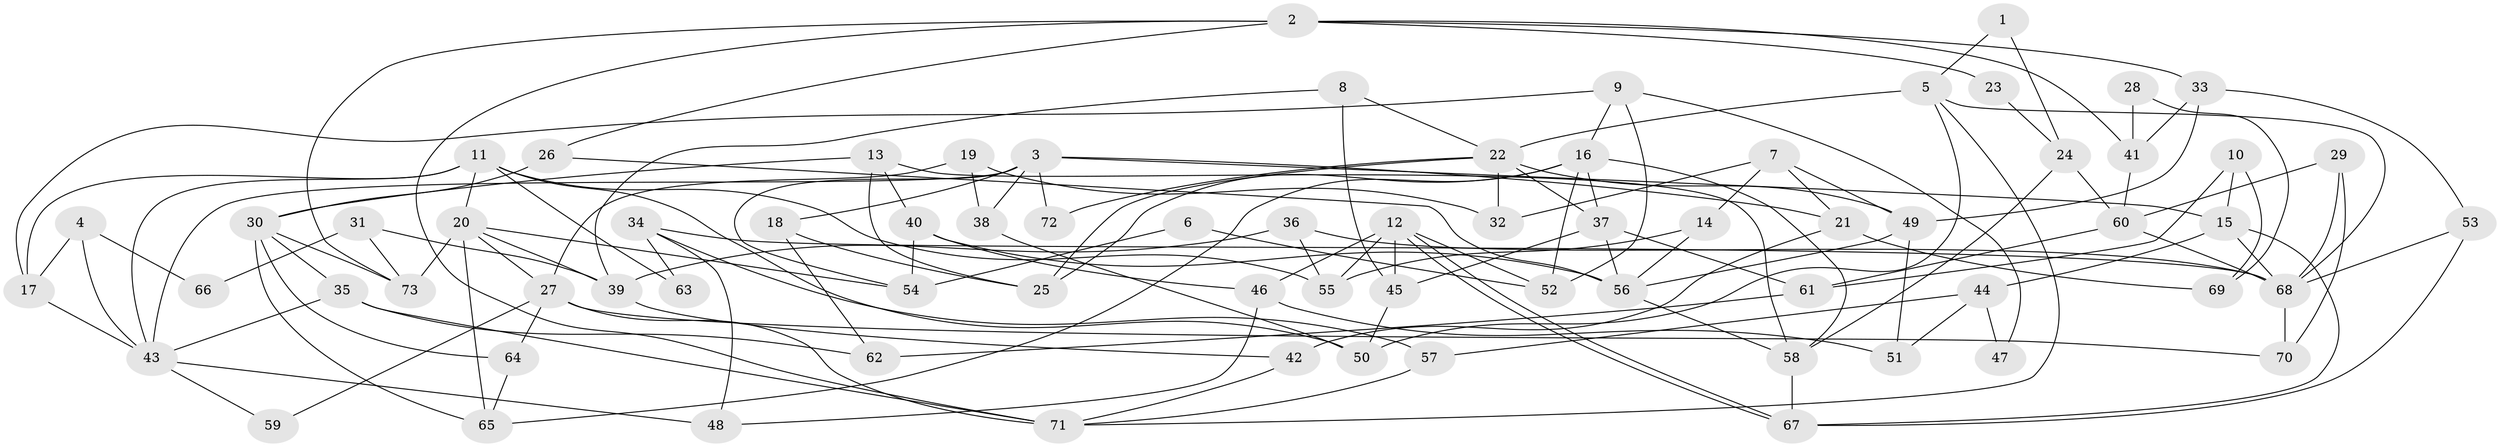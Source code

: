 // Generated by graph-tools (version 1.1) at 2025/26/03/09/25 03:26:11]
// undirected, 73 vertices, 146 edges
graph export_dot {
graph [start="1"]
  node [color=gray90,style=filled];
  1;
  2;
  3;
  4;
  5;
  6;
  7;
  8;
  9;
  10;
  11;
  12;
  13;
  14;
  15;
  16;
  17;
  18;
  19;
  20;
  21;
  22;
  23;
  24;
  25;
  26;
  27;
  28;
  29;
  30;
  31;
  32;
  33;
  34;
  35;
  36;
  37;
  38;
  39;
  40;
  41;
  42;
  43;
  44;
  45;
  46;
  47;
  48;
  49;
  50;
  51;
  52;
  53;
  54;
  55;
  56;
  57;
  58;
  59;
  60;
  61;
  62;
  63;
  64;
  65;
  66;
  67;
  68;
  69;
  70;
  71;
  72;
  73;
  1 -- 5;
  1 -- 24;
  2 -- 41;
  2 -- 71;
  2 -- 23;
  2 -- 26;
  2 -- 33;
  2 -- 73;
  3 -- 38;
  3 -- 43;
  3 -- 15;
  3 -- 18;
  3 -- 21;
  3 -- 54;
  3 -- 72;
  4 -- 43;
  4 -- 17;
  4 -- 66;
  5 -- 71;
  5 -- 50;
  5 -- 22;
  5 -- 68;
  6 -- 52;
  6 -- 54;
  7 -- 49;
  7 -- 21;
  7 -- 14;
  7 -- 32;
  8 -- 39;
  8 -- 22;
  8 -- 45;
  9 -- 52;
  9 -- 16;
  9 -- 17;
  9 -- 47;
  10 -- 15;
  10 -- 61;
  10 -- 69;
  11 -- 43;
  11 -- 20;
  11 -- 17;
  11 -- 50;
  11 -- 55;
  11 -- 63;
  12 -- 55;
  12 -- 67;
  12 -- 67;
  12 -- 45;
  12 -- 46;
  12 -- 52;
  13 -- 30;
  13 -- 40;
  13 -- 25;
  13 -- 58;
  14 -- 56;
  14 -- 55;
  15 -- 67;
  15 -- 44;
  15 -- 68;
  16 -- 25;
  16 -- 58;
  16 -- 37;
  16 -- 52;
  16 -- 65;
  17 -- 43;
  18 -- 25;
  18 -- 62;
  19 -- 27;
  19 -- 32;
  19 -- 38;
  20 -- 73;
  20 -- 65;
  20 -- 27;
  20 -- 39;
  20 -- 54;
  21 -- 42;
  21 -- 69;
  22 -- 37;
  22 -- 25;
  22 -- 32;
  22 -- 49;
  22 -- 72;
  23 -- 24;
  24 -- 58;
  24 -- 60;
  26 -- 56;
  26 -- 30;
  27 -- 71;
  27 -- 59;
  27 -- 64;
  27 -- 70;
  28 -- 69;
  28 -- 41;
  29 -- 68;
  29 -- 70;
  29 -- 60;
  30 -- 65;
  30 -- 35;
  30 -- 64;
  30 -- 73;
  31 -- 39;
  31 -- 73;
  31 -- 66;
  33 -- 49;
  33 -- 41;
  33 -- 53;
  34 -- 48;
  34 -- 68;
  34 -- 57;
  34 -- 63;
  35 -- 62;
  35 -- 43;
  35 -- 71;
  36 -- 55;
  36 -- 68;
  36 -- 39;
  37 -- 45;
  37 -- 56;
  37 -- 61;
  38 -- 50;
  39 -- 42;
  40 -- 54;
  40 -- 56;
  40 -- 46;
  41 -- 60;
  42 -- 71;
  43 -- 48;
  43 -- 59;
  44 -- 51;
  44 -- 47;
  44 -- 57;
  45 -- 50;
  46 -- 48;
  46 -- 51;
  49 -- 56;
  49 -- 51;
  53 -- 68;
  53 -- 67;
  56 -- 58;
  57 -- 71;
  58 -- 67;
  60 -- 68;
  60 -- 61;
  61 -- 62;
  64 -- 65;
  68 -- 70;
}
